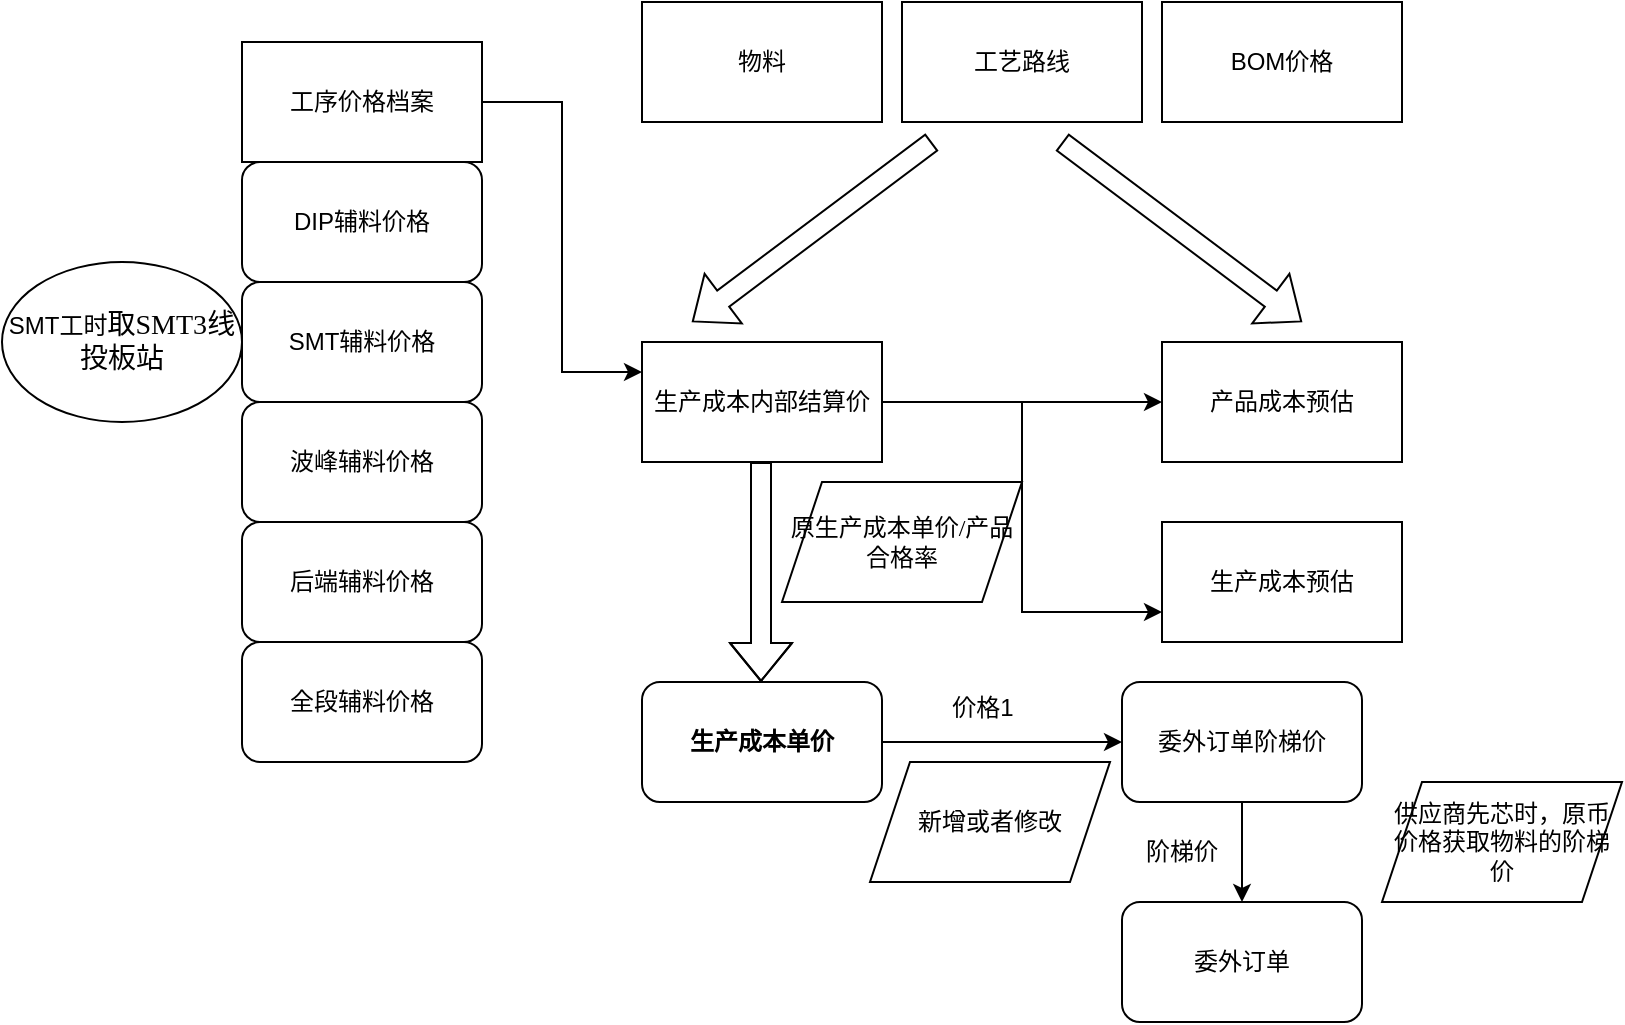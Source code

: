 <mxfile version="21.3.3" type="github">
  <diagram id="C5RBs43oDa-KdzZeNtuy" name="Page-1">
    <mxGraphModel dx="1615" dy="437" grid="1" gridSize="10" guides="1" tooltips="1" connect="1" arrows="1" fold="1" page="1" pageScale="1" pageWidth="827" pageHeight="1169" math="0" shadow="0">
      <root>
        <mxCell id="WIyWlLk6GJQsqaUBKTNV-0" />
        <mxCell id="WIyWlLk6GJQsqaUBKTNV-1" parent="WIyWlLk6GJQsqaUBKTNV-0" />
        <mxCell id="87sOYWtt1EghXxEH-w2J-45" style="edgeStyle=orthogonalEdgeStyle;rounded=0;orthogonalLoop=1;jettySize=auto;html=1;entryX=0;entryY=0.25;entryDx=0;entryDy=0;" edge="1" parent="WIyWlLk6GJQsqaUBKTNV-1" source="87sOYWtt1EghXxEH-w2J-0" target="87sOYWtt1EghXxEH-w2J-2">
          <mxGeometry relative="1" as="geometry" />
        </mxCell>
        <mxCell id="87sOYWtt1EghXxEH-w2J-0" value="工序价格档案" style="rounded=0;whiteSpace=wrap;html=1;" vertex="1" parent="WIyWlLk6GJQsqaUBKTNV-1">
          <mxGeometry x="100" y="90" width="120" height="60" as="geometry" />
        </mxCell>
        <mxCell id="87sOYWtt1EghXxEH-w2J-19" value="" style="edgeStyle=orthogonalEdgeStyle;rounded=0;orthogonalLoop=1;jettySize=auto;html=1;" edge="1" parent="WIyWlLk6GJQsqaUBKTNV-1" source="87sOYWtt1EghXxEH-w2J-1" target="87sOYWtt1EghXxEH-w2J-18">
          <mxGeometry relative="1" as="geometry" />
        </mxCell>
        <mxCell id="87sOYWtt1EghXxEH-w2J-1" value="&lt;p class=&quot;MsoNormal&quot;&gt;&lt;b&gt;生产成本单价&lt;/b&gt;&lt;/p&gt;" style="rounded=1;whiteSpace=wrap;html=1;" vertex="1" parent="WIyWlLk6GJQsqaUBKTNV-1">
          <mxGeometry x="300" y="410" width="120" height="60" as="geometry" />
        </mxCell>
        <mxCell id="87sOYWtt1EghXxEH-w2J-53" style="edgeStyle=orthogonalEdgeStyle;rounded=0;orthogonalLoop=1;jettySize=auto;html=1;" edge="1" parent="WIyWlLk6GJQsqaUBKTNV-1" source="87sOYWtt1EghXxEH-w2J-2" target="87sOYWtt1EghXxEH-w2J-29">
          <mxGeometry relative="1" as="geometry" />
        </mxCell>
        <mxCell id="87sOYWtt1EghXxEH-w2J-56" style="edgeStyle=orthogonalEdgeStyle;rounded=0;orthogonalLoop=1;jettySize=auto;html=1;entryX=0;entryY=0.75;entryDx=0;entryDy=0;" edge="1" parent="WIyWlLk6GJQsqaUBKTNV-1" source="87sOYWtt1EghXxEH-w2J-2" target="87sOYWtt1EghXxEH-w2J-54">
          <mxGeometry relative="1" as="geometry" />
        </mxCell>
        <mxCell id="87sOYWtt1EghXxEH-w2J-2" value="生产成本内部结算价" style="rounded=0;whiteSpace=wrap;html=1;" vertex="1" parent="WIyWlLk6GJQsqaUBKTNV-1">
          <mxGeometry x="300" y="240" width="120" height="60" as="geometry" />
        </mxCell>
        <mxCell id="87sOYWtt1EghXxEH-w2J-10" value="物料" style="whiteSpace=wrap;html=1;" vertex="1" parent="WIyWlLk6GJQsqaUBKTNV-1">
          <mxGeometry x="300" y="70" width="120" height="60" as="geometry" />
        </mxCell>
        <mxCell id="87sOYWtt1EghXxEH-w2J-11" value="工艺路线" style="whiteSpace=wrap;html=1;" vertex="1" parent="WIyWlLk6GJQsqaUBKTNV-1">
          <mxGeometry x="430" y="70" width="120" height="60" as="geometry" />
        </mxCell>
        <mxCell id="87sOYWtt1EghXxEH-w2J-14" value="" style="shape=flexArrow;endArrow=classic;html=1;rounded=0;" edge="1" parent="WIyWlLk6GJQsqaUBKTNV-1">
          <mxGeometry width="50" height="50" relative="1" as="geometry">
            <mxPoint x="359.5" y="300" as="sourcePoint" />
            <mxPoint x="359.5" y="410" as="targetPoint" />
            <Array as="points">
              <mxPoint x="359.5" y="360" />
            </Array>
          </mxGeometry>
        </mxCell>
        <mxCell id="87sOYWtt1EghXxEH-w2J-15" value="&lt;p class=&quot;MsoNormal&quot;&gt;&lt;font face=&quot;宋体&quot;&gt;原生产成本单价&lt;/font&gt;&lt;font face=&quot;Calibri&quot;&gt;/&lt;/font&gt;&lt;font face=&quot;宋体&quot;&gt;产品合格率&lt;/font&gt;&lt;/p&gt;" style="shape=parallelogram;perimeter=parallelogramPerimeter;whiteSpace=wrap;html=1;fixedSize=1;" vertex="1" parent="WIyWlLk6GJQsqaUBKTNV-1">
          <mxGeometry x="370" y="310" width="120" height="60" as="geometry" />
        </mxCell>
        <mxCell id="87sOYWtt1EghXxEH-w2J-21" value="" style="edgeStyle=orthogonalEdgeStyle;rounded=0;orthogonalLoop=1;jettySize=auto;html=1;" edge="1" parent="WIyWlLk6GJQsqaUBKTNV-1" source="87sOYWtt1EghXxEH-w2J-18" target="87sOYWtt1EghXxEH-w2J-20">
          <mxGeometry relative="1" as="geometry" />
        </mxCell>
        <mxCell id="87sOYWtt1EghXxEH-w2J-18" value="委外订单阶梯价" style="whiteSpace=wrap;html=1;rounded=1;" vertex="1" parent="WIyWlLk6GJQsqaUBKTNV-1">
          <mxGeometry x="540" y="410" width="120" height="60" as="geometry" />
        </mxCell>
        <mxCell id="87sOYWtt1EghXxEH-w2J-20" value="委外订单" style="rounded=1;whiteSpace=wrap;html=1;" vertex="1" parent="WIyWlLk6GJQsqaUBKTNV-1">
          <mxGeometry x="540" y="520" width="120" height="60" as="geometry" />
        </mxCell>
        <mxCell id="87sOYWtt1EghXxEH-w2J-23" value="供应商先芯时，原币价格获取物料的阶梯价" style="shape=parallelogram;perimeter=parallelogramPerimeter;whiteSpace=wrap;html=1;fixedSize=1;" vertex="1" parent="WIyWlLk6GJQsqaUBKTNV-1">
          <mxGeometry x="670" y="460" width="120" height="60" as="geometry" />
        </mxCell>
        <mxCell id="87sOYWtt1EghXxEH-w2J-24" value="阶梯价" style="text;html=1;strokeColor=none;fillColor=none;align=center;verticalAlign=middle;whiteSpace=wrap;rounded=0;" vertex="1" parent="WIyWlLk6GJQsqaUBKTNV-1">
          <mxGeometry x="540" y="480" width="60" height="30" as="geometry" />
        </mxCell>
        <mxCell id="87sOYWtt1EghXxEH-w2J-27" value="新增或者修改" style="shape=parallelogram;perimeter=parallelogramPerimeter;whiteSpace=wrap;html=1;fixedSize=1;" vertex="1" parent="WIyWlLk6GJQsqaUBKTNV-1">
          <mxGeometry x="414" y="450" width="120" height="60" as="geometry" />
        </mxCell>
        <mxCell id="87sOYWtt1EghXxEH-w2J-29" value="产品成本预估" style="rounded=0;whiteSpace=wrap;html=1;" vertex="1" parent="WIyWlLk6GJQsqaUBKTNV-1">
          <mxGeometry x="560" y="240" width="120" height="60" as="geometry" />
        </mxCell>
        <mxCell id="87sOYWtt1EghXxEH-w2J-31" value="BOM价格" style="rounded=0;whiteSpace=wrap;html=1;" vertex="1" parent="WIyWlLk6GJQsqaUBKTNV-1">
          <mxGeometry x="560" y="70" width="120" height="60" as="geometry" />
        </mxCell>
        <mxCell id="87sOYWtt1EghXxEH-w2J-33" value="SMT辅料价格" style="rounded=1;whiteSpace=wrap;html=1;" vertex="1" parent="WIyWlLk6GJQsqaUBKTNV-1">
          <mxGeometry x="100" y="210" width="120" height="60" as="geometry" />
        </mxCell>
        <mxCell id="87sOYWtt1EghXxEH-w2J-34" value="波峰辅料价格" style="rounded=1;whiteSpace=wrap;html=1;" vertex="1" parent="WIyWlLk6GJQsqaUBKTNV-1">
          <mxGeometry x="100" y="270" width="120" height="60" as="geometry" />
        </mxCell>
        <mxCell id="87sOYWtt1EghXxEH-w2J-35" value="后端辅料价格" style="rounded=1;whiteSpace=wrap;html=1;" vertex="1" parent="WIyWlLk6GJQsqaUBKTNV-1">
          <mxGeometry x="100" y="330" width="120" height="60" as="geometry" />
        </mxCell>
        <mxCell id="87sOYWtt1EghXxEH-w2J-36" value="全段辅料价格" style="rounded=1;whiteSpace=wrap;html=1;" vertex="1" parent="WIyWlLk6GJQsqaUBKTNV-1">
          <mxGeometry x="100" y="390" width="120" height="60" as="geometry" />
        </mxCell>
        <mxCell id="87sOYWtt1EghXxEH-w2J-37" value="DIP辅料价格" style="rounded=1;whiteSpace=wrap;html=1;" vertex="1" parent="WIyWlLk6GJQsqaUBKTNV-1">
          <mxGeometry x="100" y="150" width="120" height="60" as="geometry" />
        </mxCell>
        <mxCell id="87sOYWtt1EghXxEH-w2J-48" value="" style="shape=flexArrow;endArrow=classic;html=1;rounded=0;" edge="1" parent="WIyWlLk6GJQsqaUBKTNV-1">
          <mxGeometry width="50" height="50" relative="1" as="geometry">
            <mxPoint x="445" y="140" as="sourcePoint" />
            <mxPoint x="325" y="230" as="targetPoint" />
          </mxGeometry>
        </mxCell>
        <mxCell id="87sOYWtt1EghXxEH-w2J-50" value="" style="shape=flexArrow;endArrow=classic;html=1;rounded=0;" edge="1" parent="WIyWlLk6GJQsqaUBKTNV-1">
          <mxGeometry width="50" height="50" relative="1" as="geometry">
            <mxPoint x="510" y="140" as="sourcePoint" />
            <mxPoint x="630" y="230" as="targetPoint" />
          </mxGeometry>
        </mxCell>
        <mxCell id="87sOYWtt1EghXxEH-w2J-51" value="价格1" style="text;html=1;align=center;verticalAlign=middle;resizable=0;points=[];autosize=1;strokeColor=none;fillColor=none;" vertex="1" parent="WIyWlLk6GJQsqaUBKTNV-1">
          <mxGeometry x="445" y="408" width="50" height="30" as="geometry" />
        </mxCell>
        <mxCell id="87sOYWtt1EghXxEH-w2J-54" value="生产成本预估" style="rounded=0;whiteSpace=wrap;html=1;" vertex="1" parent="WIyWlLk6GJQsqaUBKTNV-1">
          <mxGeometry x="560" y="330" width="120" height="60" as="geometry" />
        </mxCell>
        <mxCell id="87sOYWtt1EghXxEH-w2J-57" value="SMT工时&lt;font style=&quot;font-family: 宋体; font-size: 10.5pt; background-color: initial;&quot; face=&quot;宋体&quot;&gt;取&lt;/font&gt;&lt;font style=&quot;font-size: 10.5pt; background-color: initial;&quot; face=&quot;Calibri&quot;&gt;SMT3&lt;/font&gt;&lt;font style=&quot;font-family: 宋体; font-size: 10.5pt; background-color: initial;&quot; face=&quot;宋体&quot;&gt;线投板站&lt;/font&gt;" style="ellipse;whiteSpace=wrap;html=1;" vertex="1" parent="WIyWlLk6GJQsqaUBKTNV-1">
          <mxGeometry x="-20" y="200" width="120" height="80" as="geometry" />
        </mxCell>
      </root>
    </mxGraphModel>
  </diagram>
</mxfile>
